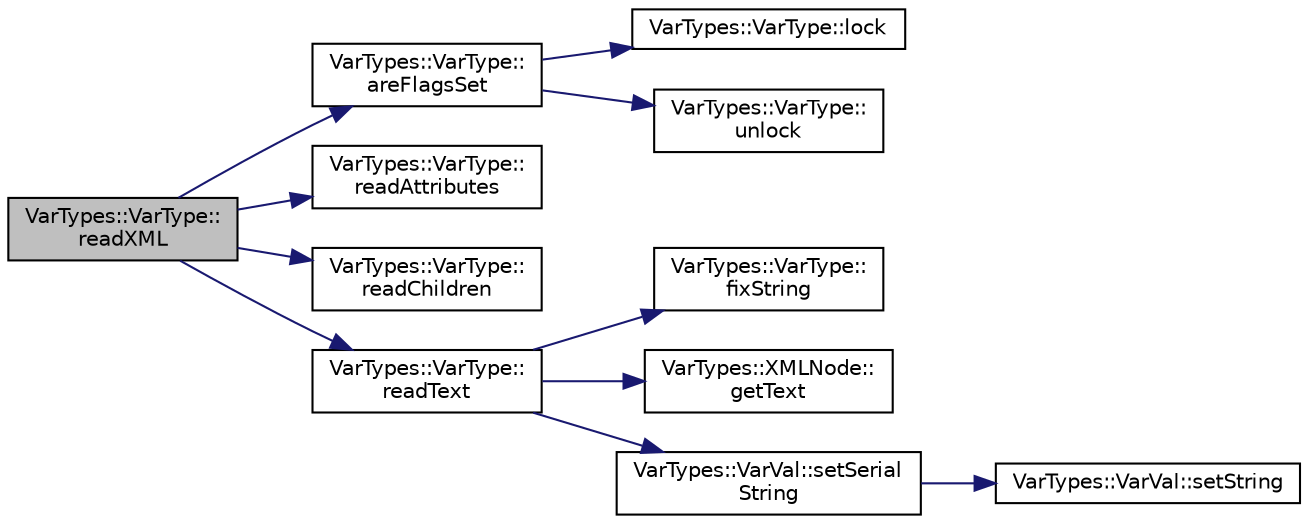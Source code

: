 digraph "VarTypes::VarType::readXML"
{
 // INTERACTIVE_SVG=YES
  edge [fontname="Helvetica",fontsize="10",labelfontname="Helvetica",labelfontsize="10"];
  node [fontname="Helvetica",fontsize="10",shape=record];
  rankdir="LR";
  Node1 [label="VarTypes::VarType::\lreadXML",height=0.2,width=0.4,color="black", fillcolor="grey75", style="filled", fontcolor="black"];
  Node1 -> Node2 [color="midnightblue",fontsize="10",style="solid",fontname="Helvetica"];
  Node2 [label="VarTypes::VarType::\lareFlagsSet",height=0.2,width=0.4,color="black", fillcolor="white", style="filled",URL="$d4/d59/class_var_types_1_1_var_type.html#a3dfdff2c70a8fbe73db4fbdd756059b3"];
  Node2 -> Node3 [color="midnightblue",fontsize="10",style="solid",fontname="Helvetica"];
  Node3 [label="VarTypes::VarType::lock",height=0.2,width=0.4,color="black", fillcolor="white", style="filled",URL="$d4/d59/class_var_types_1_1_var_type.html#ae3cc30264a849e50988b92ed305d80d2"];
  Node2 -> Node4 [color="midnightblue",fontsize="10",style="solid",fontname="Helvetica"];
  Node4 [label="VarTypes::VarType::\lunlock",height=0.2,width=0.4,color="black", fillcolor="white", style="filled",URL="$d4/d59/class_var_types_1_1_var_type.html#aa879148410da333f6b9bf5c5e58fbad8"];
  Node1 -> Node5 [color="midnightblue",fontsize="10",style="solid",fontname="Helvetica"];
  Node5 [label="VarTypes::VarType::\lreadAttributes",height=0.2,width=0.4,color="black", fillcolor="white", style="filled",URL="$d4/d59/class_var_types_1_1_var_type.html#a07ebd369e93561cac2e5f3dc8264f38c"];
  Node1 -> Node6 [color="midnightblue",fontsize="10",style="solid",fontname="Helvetica"];
  Node6 [label="VarTypes::VarType::\lreadChildren",height=0.2,width=0.4,color="black", fillcolor="white", style="filled",URL="$d4/d59/class_var_types_1_1_var_type.html#a372c5b544286d0774ea0182ee14eb8eb"];
  Node1 -> Node7 [color="midnightblue",fontsize="10",style="solid",fontname="Helvetica"];
  Node7 [label="VarTypes::VarType::\lreadText",height=0.2,width=0.4,color="black", fillcolor="white", style="filled",URL="$d4/d59/class_var_types_1_1_var_type.html#ae21cfa610f60de9db3185f1843a007c1"];
  Node7 -> Node8 [color="midnightblue",fontsize="10",style="solid",fontname="Helvetica"];
  Node8 [label="VarTypes::VarType::\lfixString",height=0.2,width=0.4,color="black", fillcolor="white", style="filled",URL="$d4/d59/class_var_types_1_1_var_type.html#ab91a8fb9e1913ba95bd0ae78690e9014"];
  Node7 -> Node9 [color="midnightblue",fontsize="10",style="solid",fontname="Helvetica"];
  Node9 [label="VarTypes::XMLNode::\lgetText",height=0.2,width=0.4,color="black", fillcolor="white", style="filled",URL="$dd/df5/struct_var_types_1_1_x_m_l_node.html#a351eb8f26af840b85c564cc4dc05cc17"];
  Node7 -> Node10 [color="midnightblue",fontsize="10",style="solid",fontname="Helvetica"];
  Node10 [label="VarTypes::VarVal::setSerial\lString",height=0.2,width=0.4,color="black", fillcolor="white", style="filled",URL="$d6/de8/class_var_types_1_1_var_val.html#a77c3d90d1ae4509806921bdbe9f35fa8"];
  Node10 -> Node11 [color="midnightblue",fontsize="10",style="solid",fontname="Helvetica"];
  Node11 [label="VarTypes::VarVal::setString",height=0.2,width=0.4,color="black", fillcolor="white", style="filled",URL="$d6/de8/class_var_types_1_1_var_val.html#a0725e1c08ce1a8b2485c64e47ef5b730",tooltip="Set this node&#39;s data to some string representation. "];
}
